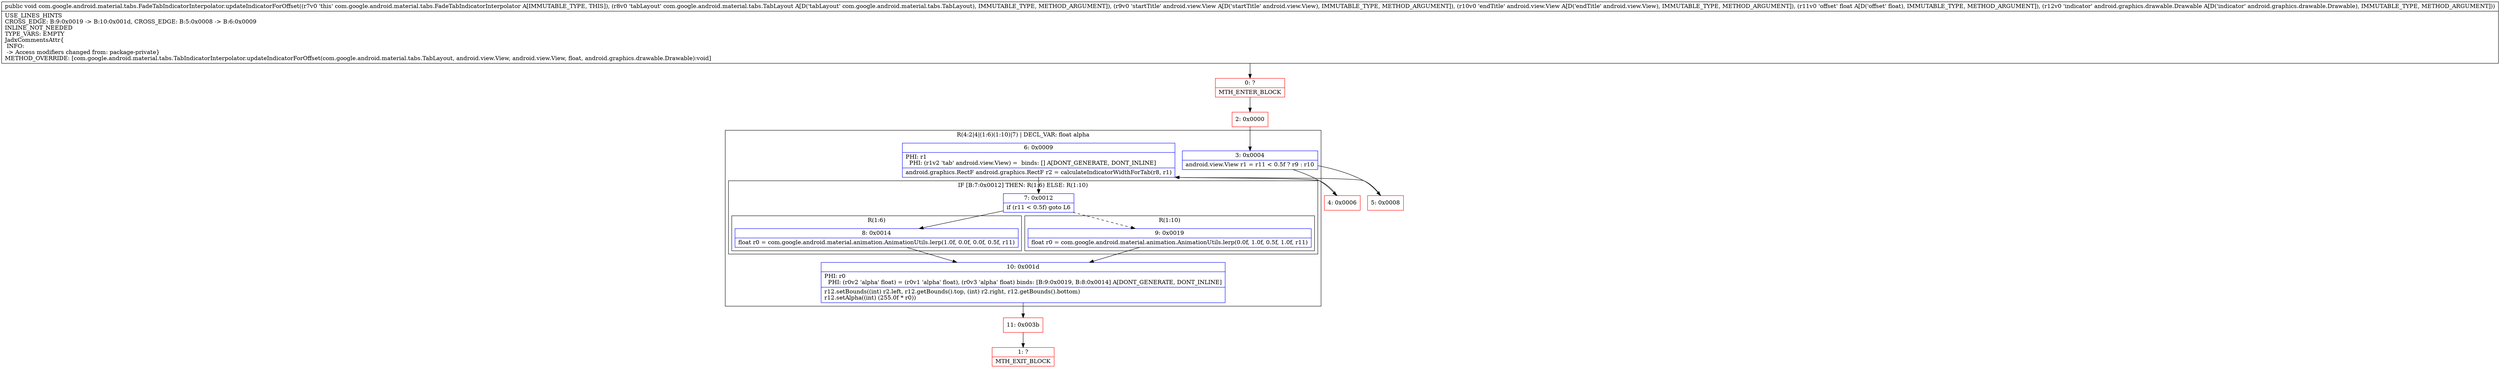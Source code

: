 digraph "CFG forcom.google.android.material.tabs.FadeTabIndicatorInterpolator.updateIndicatorForOffset(Lcom\/google\/android\/material\/tabs\/TabLayout;Landroid\/view\/View;Landroid\/view\/View;FLandroid\/graphics\/drawable\/Drawable;)V" {
subgraph cluster_Region_1855752836 {
label = "R(4:2|4|(1:6)(1:10)|7) | DECL_VAR: float alpha\l";
node [shape=record,color=blue];
Node_3 [shape=record,label="{3\:\ 0x0004|android.view.View r1 = r11 \< 0.5f ? r9 : r10\l}"];
Node_6 [shape=record,label="{6\:\ 0x0009|PHI: r1 \l  PHI: (r1v2 'tab' android.view.View) =  binds: [] A[DONT_GENERATE, DONT_INLINE]\l|android.graphics.RectF android.graphics.RectF r2 = calculateIndicatorWidthForTab(r8, r1)\l}"];
subgraph cluster_IfRegion_1411501158 {
label = "IF [B:7:0x0012] THEN: R(1:6) ELSE: R(1:10)";
node [shape=record,color=blue];
Node_7 [shape=record,label="{7\:\ 0x0012|if (r11 \< 0.5f) goto L6\l}"];
subgraph cluster_Region_1619286923 {
label = "R(1:6)";
node [shape=record,color=blue];
Node_8 [shape=record,label="{8\:\ 0x0014|float r0 = com.google.android.material.animation.AnimationUtils.lerp(1.0f, 0.0f, 0.0f, 0.5f, r11)\l}"];
}
subgraph cluster_Region_754728607 {
label = "R(1:10)";
node [shape=record,color=blue];
Node_9 [shape=record,label="{9\:\ 0x0019|float r0 = com.google.android.material.animation.AnimationUtils.lerp(0.0f, 1.0f, 0.5f, 1.0f, r11)\l}"];
}
}
Node_10 [shape=record,label="{10\:\ 0x001d|PHI: r0 \l  PHI: (r0v2 'alpha' float) = (r0v1 'alpha' float), (r0v3 'alpha' float) binds: [B:9:0x0019, B:8:0x0014] A[DONT_GENERATE, DONT_INLINE]\l|r12.setBounds((int) r2.left, r12.getBounds().top, (int) r2.right, r12.getBounds().bottom)\lr12.setAlpha((int) (255.0f * r0))\l}"];
}
Node_0 [shape=record,color=red,label="{0\:\ ?|MTH_ENTER_BLOCK\l}"];
Node_2 [shape=record,color=red,label="{2\:\ 0x0000}"];
Node_4 [shape=record,color=red,label="{4\:\ 0x0006}"];
Node_11 [shape=record,color=red,label="{11\:\ 0x003b}"];
Node_1 [shape=record,color=red,label="{1\:\ ?|MTH_EXIT_BLOCK\l}"];
Node_5 [shape=record,color=red,label="{5\:\ 0x0008}"];
MethodNode[shape=record,label="{public void com.google.android.material.tabs.FadeTabIndicatorInterpolator.updateIndicatorForOffset((r7v0 'this' com.google.android.material.tabs.FadeTabIndicatorInterpolator A[IMMUTABLE_TYPE, THIS]), (r8v0 'tabLayout' com.google.android.material.tabs.TabLayout A[D('tabLayout' com.google.android.material.tabs.TabLayout), IMMUTABLE_TYPE, METHOD_ARGUMENT]), (r9v0 'startTitle' android.view.View A[D('startTitle' android.view.View), IMMUTABLE_TYPE, METHOD_ARGUMENT]), (r10v0 'endTitle' android.view.View A[D('endTitle' android.view.View), IMMUTABLE_TYPE, METHOD_ARGUMENT]), (r11v0 'offset' float A[D('offset' float), IMMUTABLE_TYPE, METHOD_ARGUMENT]), (r12v0 'indicator' android.graphics.drawable.Drawable A[D('indicator' android.graphics.drawable.Drawable), IMMUTABLE_TYPE, METHOD_ARGUMENT]))  | USE_LINES_HINTS\lCROSS_EDGE: B:9:0x0019 \-\> B:10:0x001d, CROSS_EDGE: B:5:0x0008 \-\> B:6:0x0009\lINLINE_NOT_NEEDED\lTYPE_VARS: EMPTY\lJadxCommentsAttr\{\l INFO: \l \-\> Access modifiers changed from: package\-private\}\lMETHOD_OVERRIDE: [com.google.android.material.tabs.TabIndicatorInterpolator.updateIndicatorForOffset(com.google.android.material.tabs.TabLayout, android.view.View, android.view.View, float, android.graphics.drawable.Drawable):void]\l}"];
MethodNode -> Node_0;Node_3 -> Node_4;
Node_3 -> Node_5;
Node_6 -> Node_7;
Node_7 -> Node_8;
Node_7 -> Node_9[style=dashed];
Node_8 -> Node_10;
Node_9 -> Node_10;
Node_10 -> Node_11;
Node_0 -> Node_2;
Node_2 -> Node_3;
Node_4 -> Node_6;
Node_11 -> Node_1;
Node_5 -> Node_6;
}

